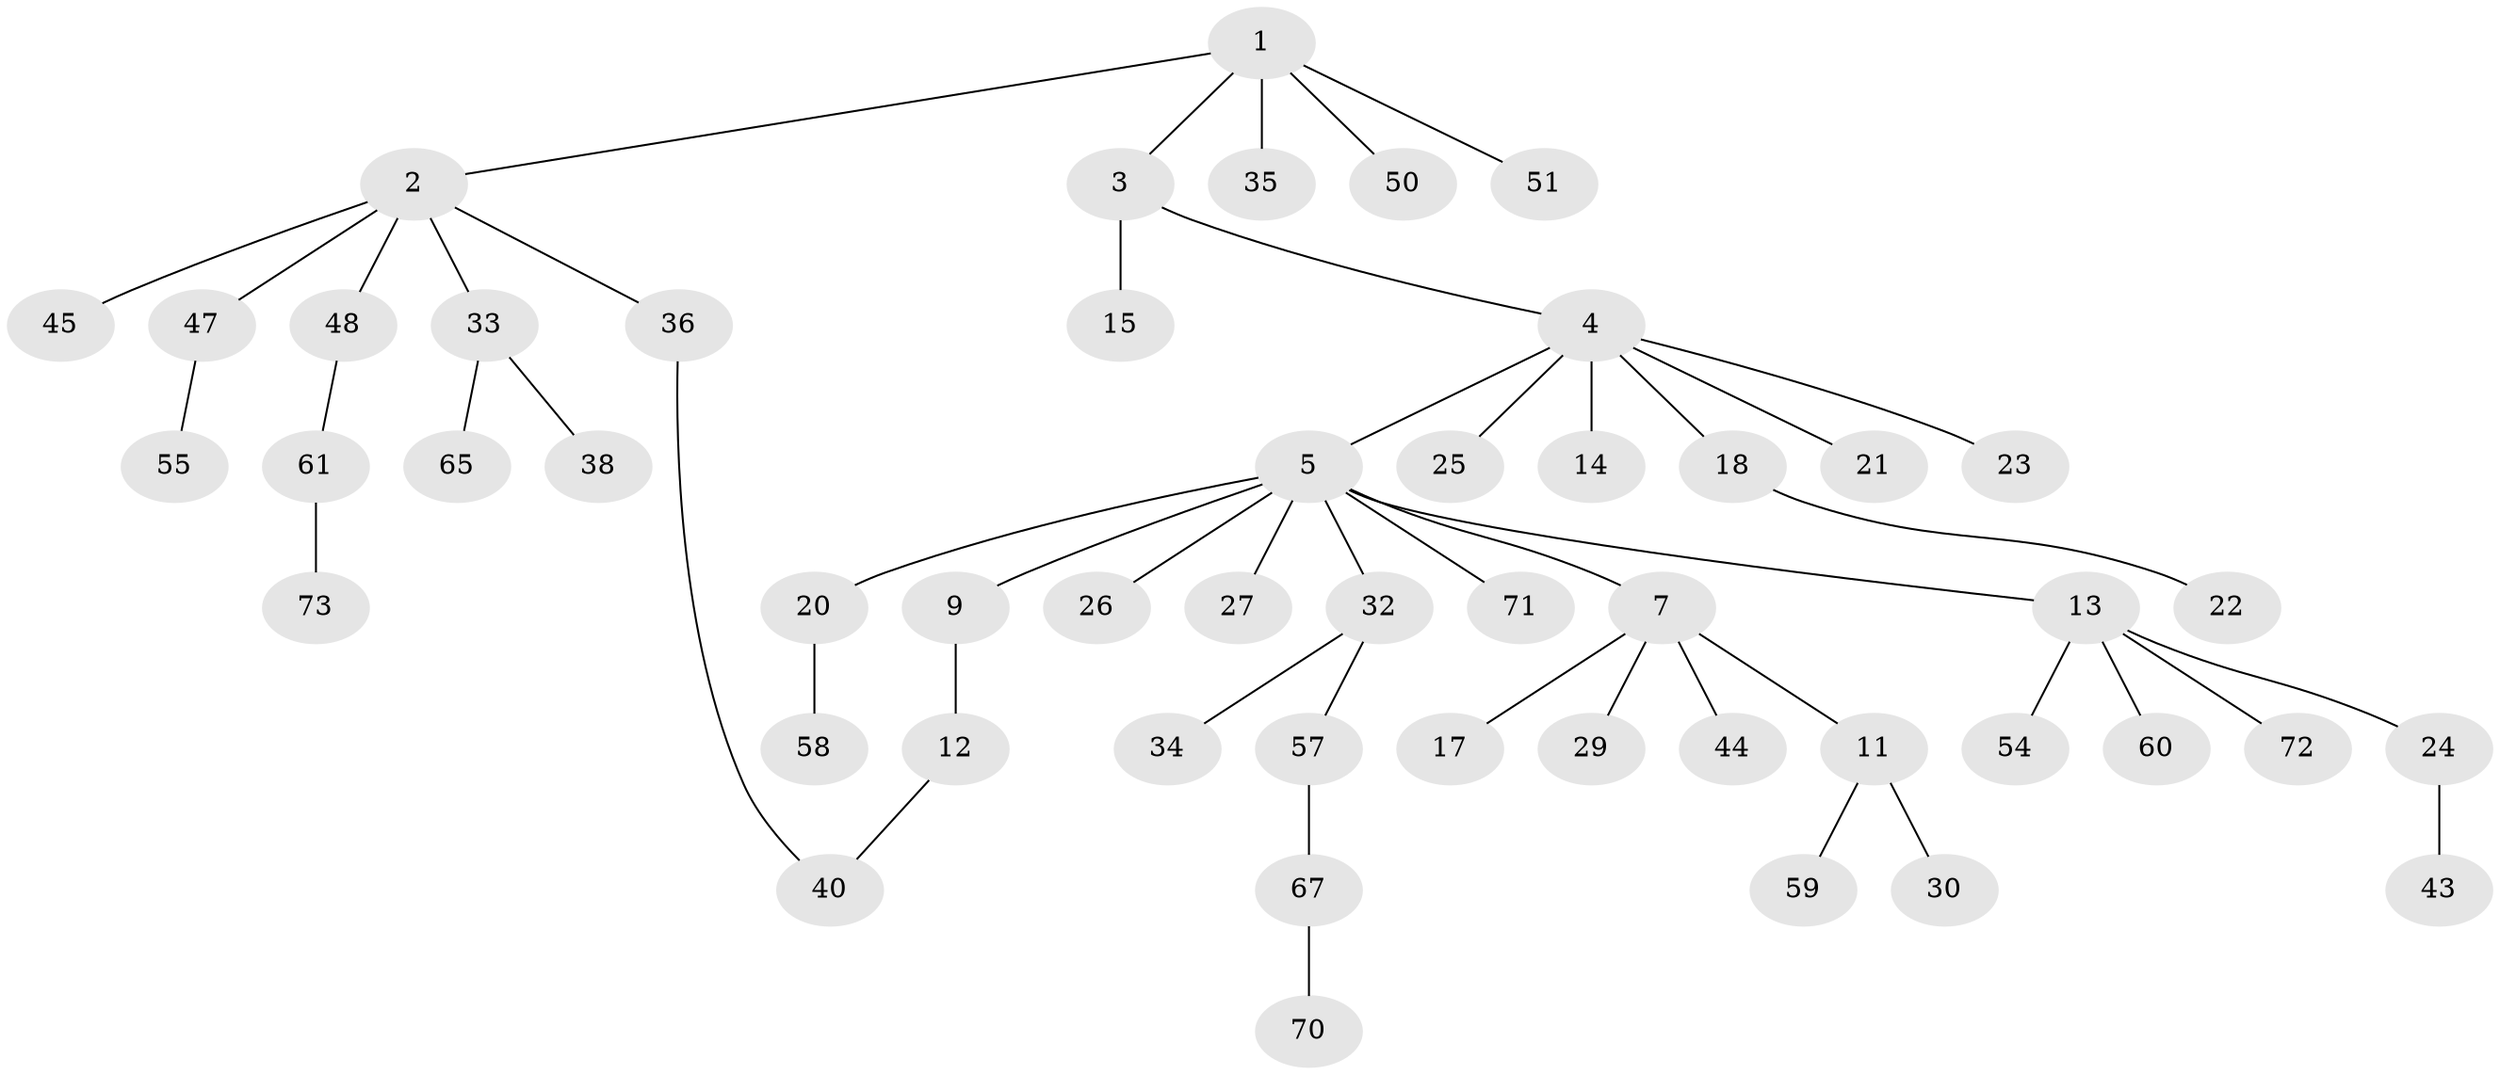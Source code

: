 // Generated by graph-tools (version 1.1) at 2025/51/02/27/25 19:51:40]
// undirected, 51 vertices, 51 edges
graph export_dot {
graph [start="1"]
  node [color=gray90,style=filled];
  1 [super="+6"];
  2 [super="+28"];
  3 [super="+39"];
  4 [super="+8"];
  5 [super="+10"];
  7;
  9;
  11 [super="+16"];
  12 [super="+66"];
  13 [super="+19"];
  14;
  15 [super="+56"];
  17 [super="+49"];
  18;
  20 [super="+42"];
  21;
  22 [super="+69"];
  23;
  24;
  25 [super="+31"];
  26;
  27 [super="+53"];
  29 [super="+37"];
  30 [super="+68"];
  32 [super="+52"];
  33 [super="+41"];
  34;
  35 [super="+62"];
  36 [super="+46"];
  38;
  40;
  43;
  44;
  45;
  47;
  48;
  50;
  51;
  54;
  55;
  57;
  58;
  59 [super="+64"];
  60;
  61 [super="+63"];
  65;
  67;
  70;
  71;
  72;
  73;
  1 -- 2;
  1 -- 3;
  1 -- 50;
  1 -- 51;
  1 -- 35;
  2 -- 36;
  2 -- 45;
  2 -- 48;
  2 -- 33;
  2 -- 47;
  3 -- 4;
  3 -- 15;
  4 -- 5;
  4 -- 21;
  4 -- 25;
  4 -- 18;
  4 -- 14;
  4 -- 23;
  5 -- 7;
  5 -- 9;
  5 -- 13;
  5 -- 32;
  5 -- 20;
  5 -- 71;
  5 -- 26;
  5 -- 27;
  7 -- 11;
  7 -- 17;
  7 -- 29;
  7 -- 44;
  9 -- 12;
  11 -- 59;
  11 -- 30;
  12 -- 40;
  13 -- 24;
  13 -- 54;
  13 -- 72;
  13 -- 60;
  18 -- 22;
  20 -- 58;
  24 -- 43;
  32 -- 34;
  32 -- 57;
  33 -- 38;
  33 -- 65;
  36 -- 40;
  47 -- 55;
  48 -- 61;
  57 -- 67;
  61 -- 73;
  67 -- 70;
}
